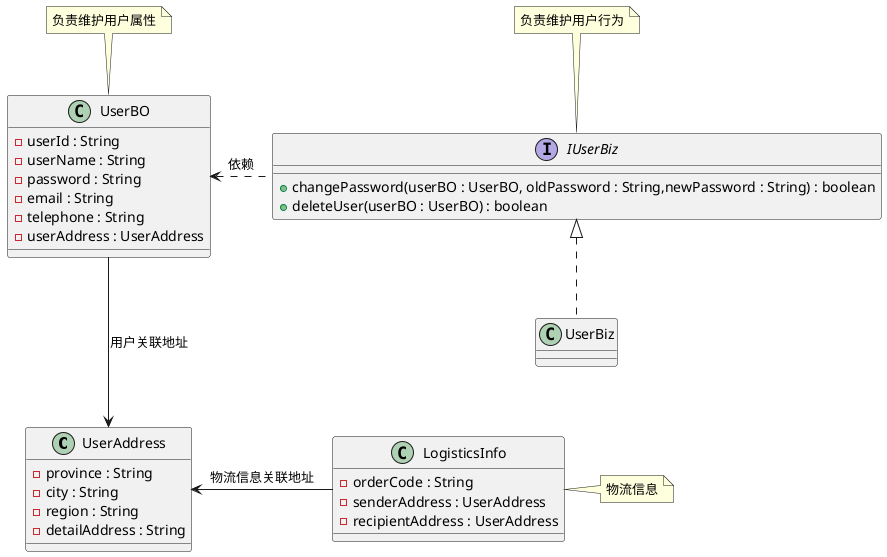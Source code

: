 @startuml
'https://plantuml.com/class-diagram
class UserAddress {
    - province : String
    - city : String
    - region : String
    - detailAddress : String
}
class UserBO {
    - userId : String
    - userName : String
    - password : String
    - email : String
    - telephone : String
    - userAddress : UserAddress
}
UserAddress <---up UserBO: 用户关联地址
note top of UserBO: 负责维护用户属性
interface IUserBiz {
    + changePassword(userBO : UserBO, oldPassword : String,newPassword : String) : boolean
    + deleteUser(userBO : UserBO) : boolean
}
note top of IUserBiz: 负责维护用户行为
UserBO <...right IUserBiz: 依赖
class UserBiz implements IUserBiz {}
class LogisticsInfo {
    - orderCode : String
    - senderAddress : UserAddress
    - recipientAddress : UserAddress
}
UserAddress <---right LogisticsInfo: 物流信息关联地址
note right of LogisticsInfo: 物流信息
@enduml